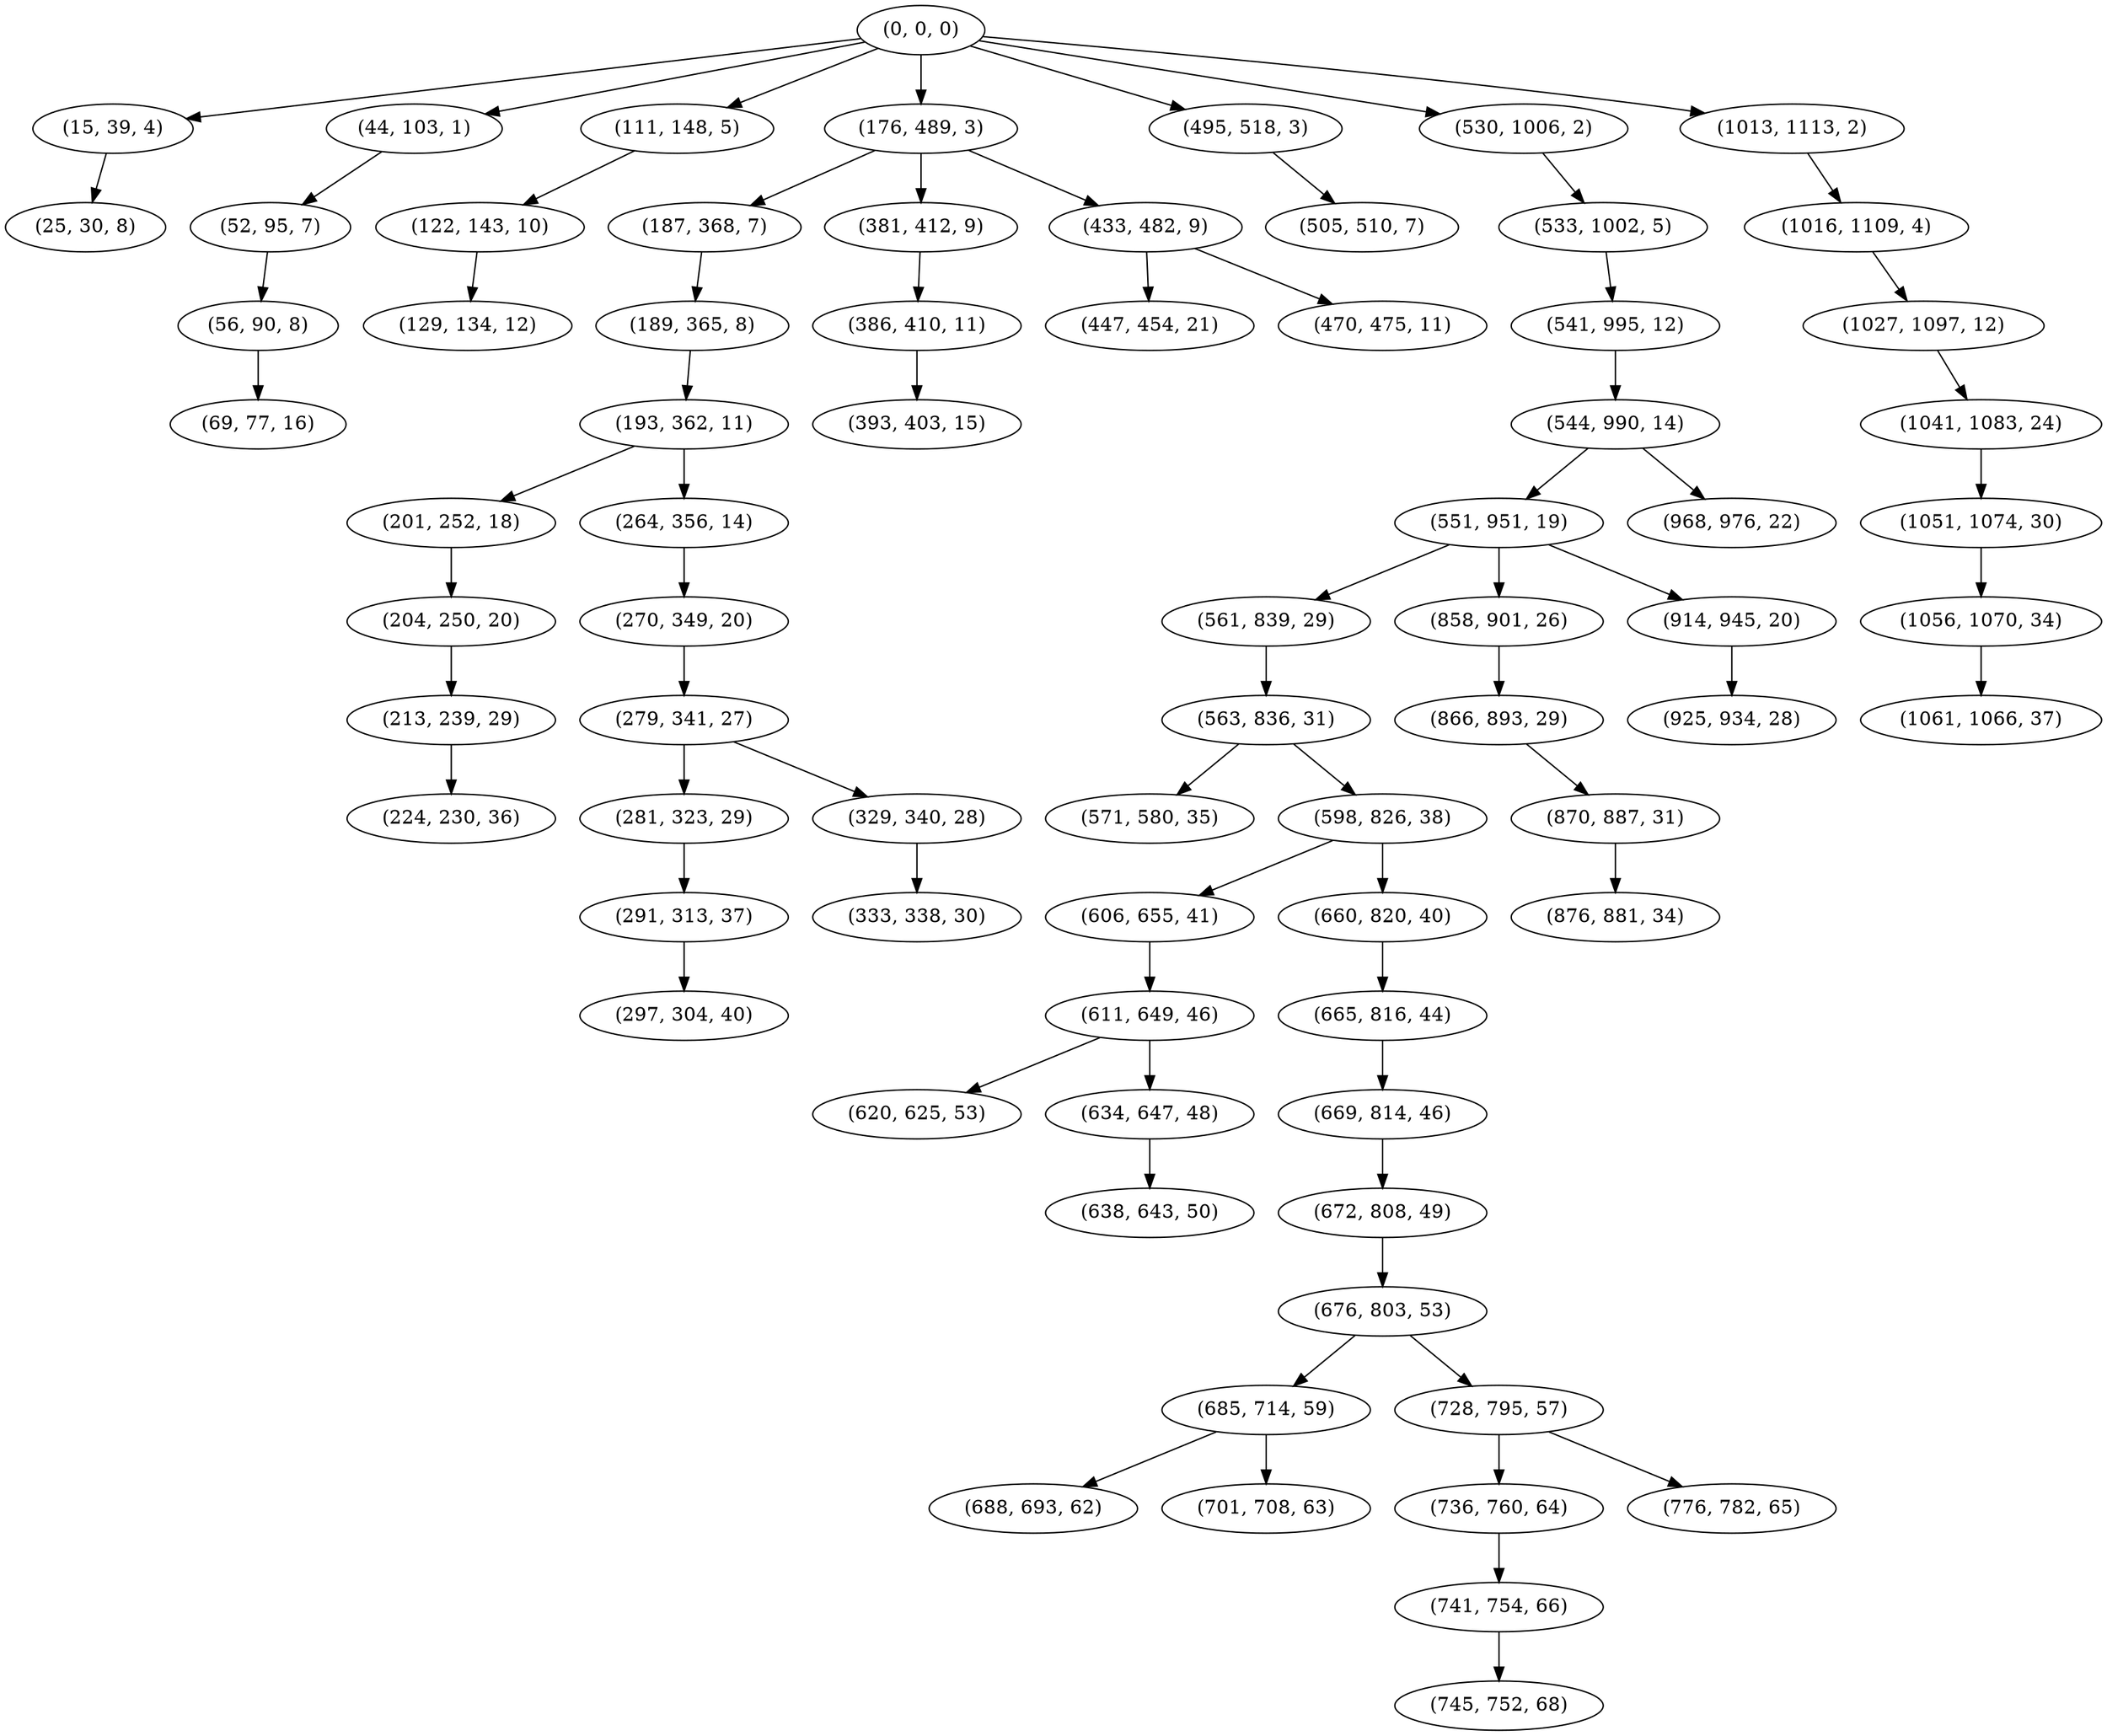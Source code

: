digraph tree {
    "(0, 0, 0)";
    "(15, 39, 4)";
    "(25, 30, 8)";
    "(44, 103, 1)";
    "(52, 95, 7)";
    "(56, 90, 8)";
    "(69, 77, 16)";
    "(111, 148, 5)";
    "(122, 143, 10)";
    "(129, 134, 12)";
    "(176, 489, 3)";
    "(187, 368, 7)";
    "(189, 365, 8)";
    "(193, 362, 11)";
    "(201, 252, 18)";
    "(204, 250, 20)";
    "(213, 239, 29)";
    "(224, 230, 36)";
    "(264, 356, 14)";
    "(270, 349, 20)";
    "(279, 341, 27)";
    "(281, 323, 29)";
    "(291, 313, 37)";
    "(297, 304, 40)";
    "(329, 340, 28)";
    "(333, 338, 30)";
    "(381, 412, 9)";
    "(386, 410, 11)";
    "(393, 403, 15)";
    "(433, 482, 9)";
    "(447, 454, 21)";
    "(470, 475, 11)";
    "(495, 518, 3)";
    "(505, 510, 7)";
    "(530, 1006, 2)";
    "(533, 1002, 5)";
    "(541, 995, 12)";
    "(544, 990, 14)";
    "(551, 951, 19)";
    "(561, 839, 29)";
    "(563, 836, 31)";
    "(571, 580, 35)";
    "(598, 826, 38)";
    "(606, 655, 41)";
    "(611, 649, 46)";
    "(620, 625, 53)";
    "(634, 647, 48)";
    "(638, 643, 50)";
    "(660, 820, 40)";
    "(665, 816, 44)";
    "(669, 814, 46)";
    "(672, 808, 49)";
    "(676, 803, 53)";
    "(685, 714, 59)";
    "(688, 693, 62)";
    "(701, 708, 63)";
    "(728, 795, 57)";
    "(736, 760, 64)";
    "(741, 754, 66)";
    "(745, 752, 68)";
    "(776, 782, 65)";
    "(858, 901, 26)";
    "(866, 893, 29)";
    "(870, 887, 31)";
    "(876, 881, 34)";
    "(914, 945, 20)";
    "(925, 934, 28)";
    "(968, 976, 22)";
    "(1013, 1113, 2)";
    "(1016, 1109, 4)";
    "(1027, 1097, 12)";
    "(1041, 1083, 24)";
    "(1051, 1074, 30)";
    "(1056, 1070, 34)";
    "(1061, 1066, 37)";
    "(0, 0, 0)" -> "(15, 39, 4)";
    "(0, 0, 0)" -> "(44, 103, 1)";
    "(0, 0, 0)" -> "(111, 148, 5)";
    "(0, 0, 0)" -> "(176, 489, 3)";
    "(0, 0, 0)" -> "(495, 518, 3)";
    "(0, 0, 0)" -> "(530, 1006, 2)";
    "(0, 0, 0)" -> "(1013, 1113, 2)";
    "(15, 39, 4)" -> "(25, 30, 8)";
    "(44, 103, 1)" -> "(52, 95, 7)";
    "(52, 95, 7)" -> "(56, 90, 8)";
    "(56, 90, 8)" -> "(69, 77, 16)";
    "(111, 148, 5)" -> "(122, 143, 10)";
    "(122, 143, 10)" -> "(129, 134, 12)";
    "(176, 489, 3)" -> "(187, 368, 7)";
    "(176, 489, 3)" -> "(381, 412, 9)";
    "(176, 489, 3)" -> "(433, 482, 9)";
    "(187, 368, 7)" -> "(189, 365, 8)";
    "(189, 365, 8)" -> "(193, 362, 11)";
    "(193, 362, 11)" -> "(201, 252, 18)";
    "(193, 362, 11)" -> "(264, 356, 14)";
    "(201, 252, 18)" -> "(204, 250, 20)";
    "(204, 250, 20)" -> "(213, 239, 29)";
    "(213, 239, 29)" -> "(224, 230, 36)";
    "(264, 356, 14)" -> "(270, 349, 20)";
    "(270, 349, 20)" -> "(279, 341, 27)";
    "(279, 341, 27)" -> "(281, 323, 29)";
    "(279, 341, 27)" -> "(329, 340, 28)";
    "(281, 323, 29)" -> "(291, 313, 37)";
    "(291, 313, 37)" -> "(297, 304, 40)";
    "(329, 340, 28)" -> "(333, 338, 30)";
    "(381, 412, 9)" -> "(386, 410, 11)";
    "(386, 410, 11)" -> "(393, 403, 15)";
    "(433, 482, 9)" -> "(447, 454, 21)";
    "(433, 482, 9)" -> "(470, 475, 11)";
    "(495, 518, 3)" -> "(505, 510, 7)";
    "(530, 1006, 2)" -> "(533, 1002, 5)";
    "(533, 1002, 5)" -> "(541, 995, 12)";
    "(541, 995, 12)" -> "(544, 990, 14)";
    "(544, 990, 14)" -> "(551, 951, 19)";
    "(544, 990, 14)" -> "(968, 976, 22)";
    "(551, 951, 19)" -> "(561, 839, 29)";
    "(551, 951, 19)" -> "(858, 901, 26)";
    "(551, 951, 19)" -> "(914, 945, 20)";
    "(561, 839, 29)" -> "(563, 836, 31)";
    "(563, 836, 31)" -> "(571, 580, 35)";
    "(563, 836, 31)" -> "(598, 826, 38)";
    "(598, 826, 38)" -> "(606, 655, 41)";
    "(598, 826, 38)" -> "(660, 820, 40)";
    "(606, 655, 41)" -> "(611, 649, 46)";
    "(611, 649, 46)" -> "(620, 625, 53)";
    "(611, 649, 46)" -> "(634, 647, 48)";
    "(634, 647, 48)" -> "(638, 643, 50)";
    "(660, 820, 40)" -> "(665, 816, 44)";
    "(665, 816, 44)" -> "(669, 814, 46)";
    "(669, 814, 46)" -> "(672, 808, 49)";
    "(672, 808, 49)" -> "(676, 803, 53)";
    "(676, 803, 53)" -> "(685, 714, 59)";
    "(676, 803, 53)" -> "(728, 795, 57)";
    "(685, 714, 59)" -> "(688, 693, 62)";
    "(685, 714, 59)" -> "(701, 708, 63)";
    "(728, 795, 57)" -> "(736, 760, 64)";
    "(728, 795, 57)" -> "(776, 782, 65)";
    "(736, 760, 64)" -> "(741, 754, 66)";
    "(741, 754, 66)" -> "(745, 752, 68)";
    "(858, 901, 26)" -> "(866, 893, 29)";
    "(866, 893, 29)" -> "(870, 887, 31)";
    "(870, 887, 31)" -> "(876, 881, 34)";
    "(914, 945, 20)" -> "(925, 934, 28)";
    "(1013, 1113, 2)" -> "(1016, 1109, 4)";
    "(1016, 1109, 4)" -> "(1027, 1097, 12)";
    "(1027, 1097, 12)" -> "(1041, 1083, 24)";
    "(1041, 1083, 24)" -> "(1051, 1074, 30)";
    "(1051, 1074, 30)" -> "(1056, 1070, 34)";
    "(1056, 1070, 34)" -> "(1061, 1066, 37)";
}
